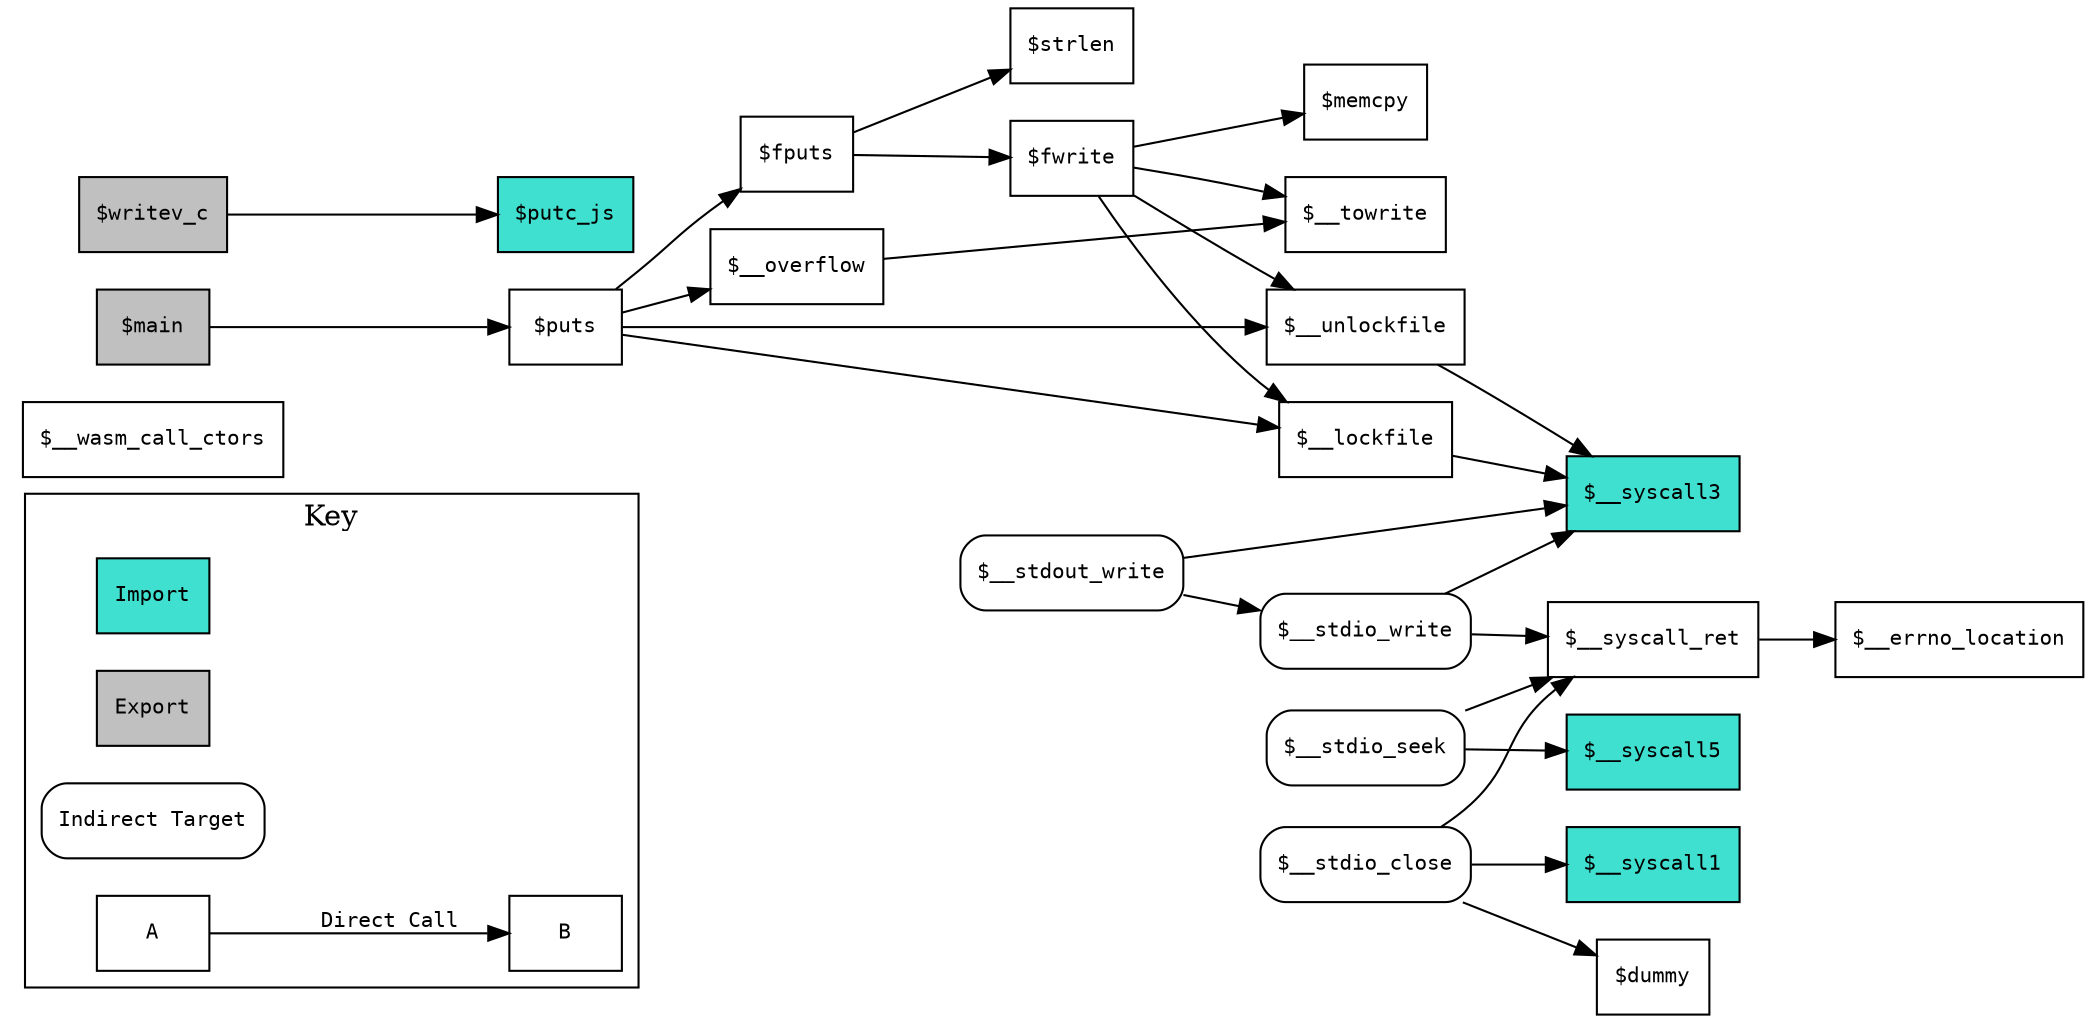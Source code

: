 digraph call {
  rankdir = LR;
  subgraph cluster_key {
    node [shape=box, fontname=courier, fontsize=10];
    edge [fontname=courier, fontsize=10];
    label = "Key";
    "Import" [style="filled", fillcolor="turquoise"];
    "Export" [style="filled", fillcolor="gray"];
    "Indirect Target" [style="filled, rounded", fillcolor="white"];
    "A" -> "B" [style="filled, rounded", label = "Direct Call"];
  }

  node [shape=box, fontname=courier, fontsize=10];
  "$__wasm_call_ctors" [style="filled", fillcolor="white"];
  "$main" [style="filled", fillcolor="white"];
  "$writev_c" [style="filled", fillcolor="white"];
  "$__lockfile" [style="filled", fillcolor="white"];
  "$__unlockfile" [style="filled", fillcolor="white"];
  "$__towrite" [style="filled", fillcolor="white"];
  "$fwrite" [style="filled", fillcolor="white"];
  "$fputs" [style="filled", fillcolor="white"];
  "$__overflow" [style="filled", fillcolor="white"];
  "$puts" [style="filled", fillcolor="white"];
  "$__errno_location" [style="filled", fillcolor="white"];
  "$__syscall_ret" [style="filled", fillcolor="white"];
  "$dummy" [style="filled", fillcolor="white"];
  "$__stdio_close" [style="filled", fillcolor="white"];
  "$__stdio_write" [style="filled", fillcolor="white"];
  "$__stdout_write" [style="filled", fillcolor="white"];
  "$__stdio_seek" [style="filled", fillcolor="white"];
  "$memcpy" [style="filled", fillcolor="white"];
  "$strlen" [style="filled", fillcolor="white"];
  "$putc_js" [style="filled", fillcolor="turquoise"];
  "$__syscall3" [style="filled", fillcolor="turquoise"];
  "$__syscall1" [style="filled", fillcolor="turquoise"];
  "$__syscall5" [style="filled", fillcolor="turquoise"];
  "$main" [style="filled", fillcolor="gray"];
  "$writev_c" [style="filled", fillcolor="gray"];
  "$main" -> "$puts"; // call
  "$writev_c" -> "$putc_js"; // callImport
  "$__lockfile" -> "$__syscall3"; // callImport
  "$__unlockfile" -> "$__syscall3"; // callImport
  "$fwrite" -> "$__lockfile"; // call
  "$fwrite" -> "$__towrite"; // call
  "$fwrite" -> "$memcpy"; // call
  "$fwrite" -> "$__unlockfile"; // call
  "$fputs" -> "$strlen"; // call
  "$fputs" -> "$fwrite"; // call
  "$__overflow" -> "$__towrite"; // call
  "$puts" -> "$__lockfile"; // call
  "$puts" -> "$fputs"; // call
  "$puts" -> "$__overflow"; // call
  "$puts" -> "$__unlockfile"; // call
  "$__syscall_ret" -> "$__errno_location"; // call
  "$__stdio_close" -> "$dummy"; // call
  "$__stdio_close" -> "$__syscall1"; // callImport
  "$__stdio_close" -> "$__syscall_ret"; // call
  "$__stdio_write" -> "$__syscall3"; // callImport
  "$__stdio_write" -> "$__syscall_ret"; // call
  "$__stdout_write" -> "$__syscall3"; // callImport
  "$__stdout_write" -> "$__stdio_write"; // call
  "$__stdio_seek" -> "$__syscall5"; // callImport
  "$__stdio_seek" -> "$__syscall_ret"; // call
  "$__stdio_write" [style="filled, rounded"];
  "$__stdio_close" [style="filled, rounded"];
  "$__stdout_write" [style="filled, rounded"];
  "$__stdio_seek" [style="filled, rounded"];
}
